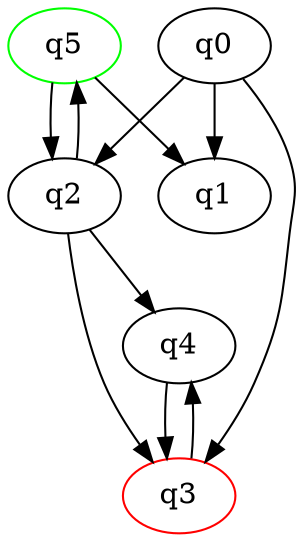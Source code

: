 digraph A{
q5 [initial=1,color=green];
q3 [final=1,color=red];
q0 -> q1;
q0 -> q2;
q0 -> q3;
q2 -> q3;
q2 -> q4;
q2 -> q5;
q3 -> q4;
q4 -> q3;
q5 -> q1;
q5 -> q2;
}